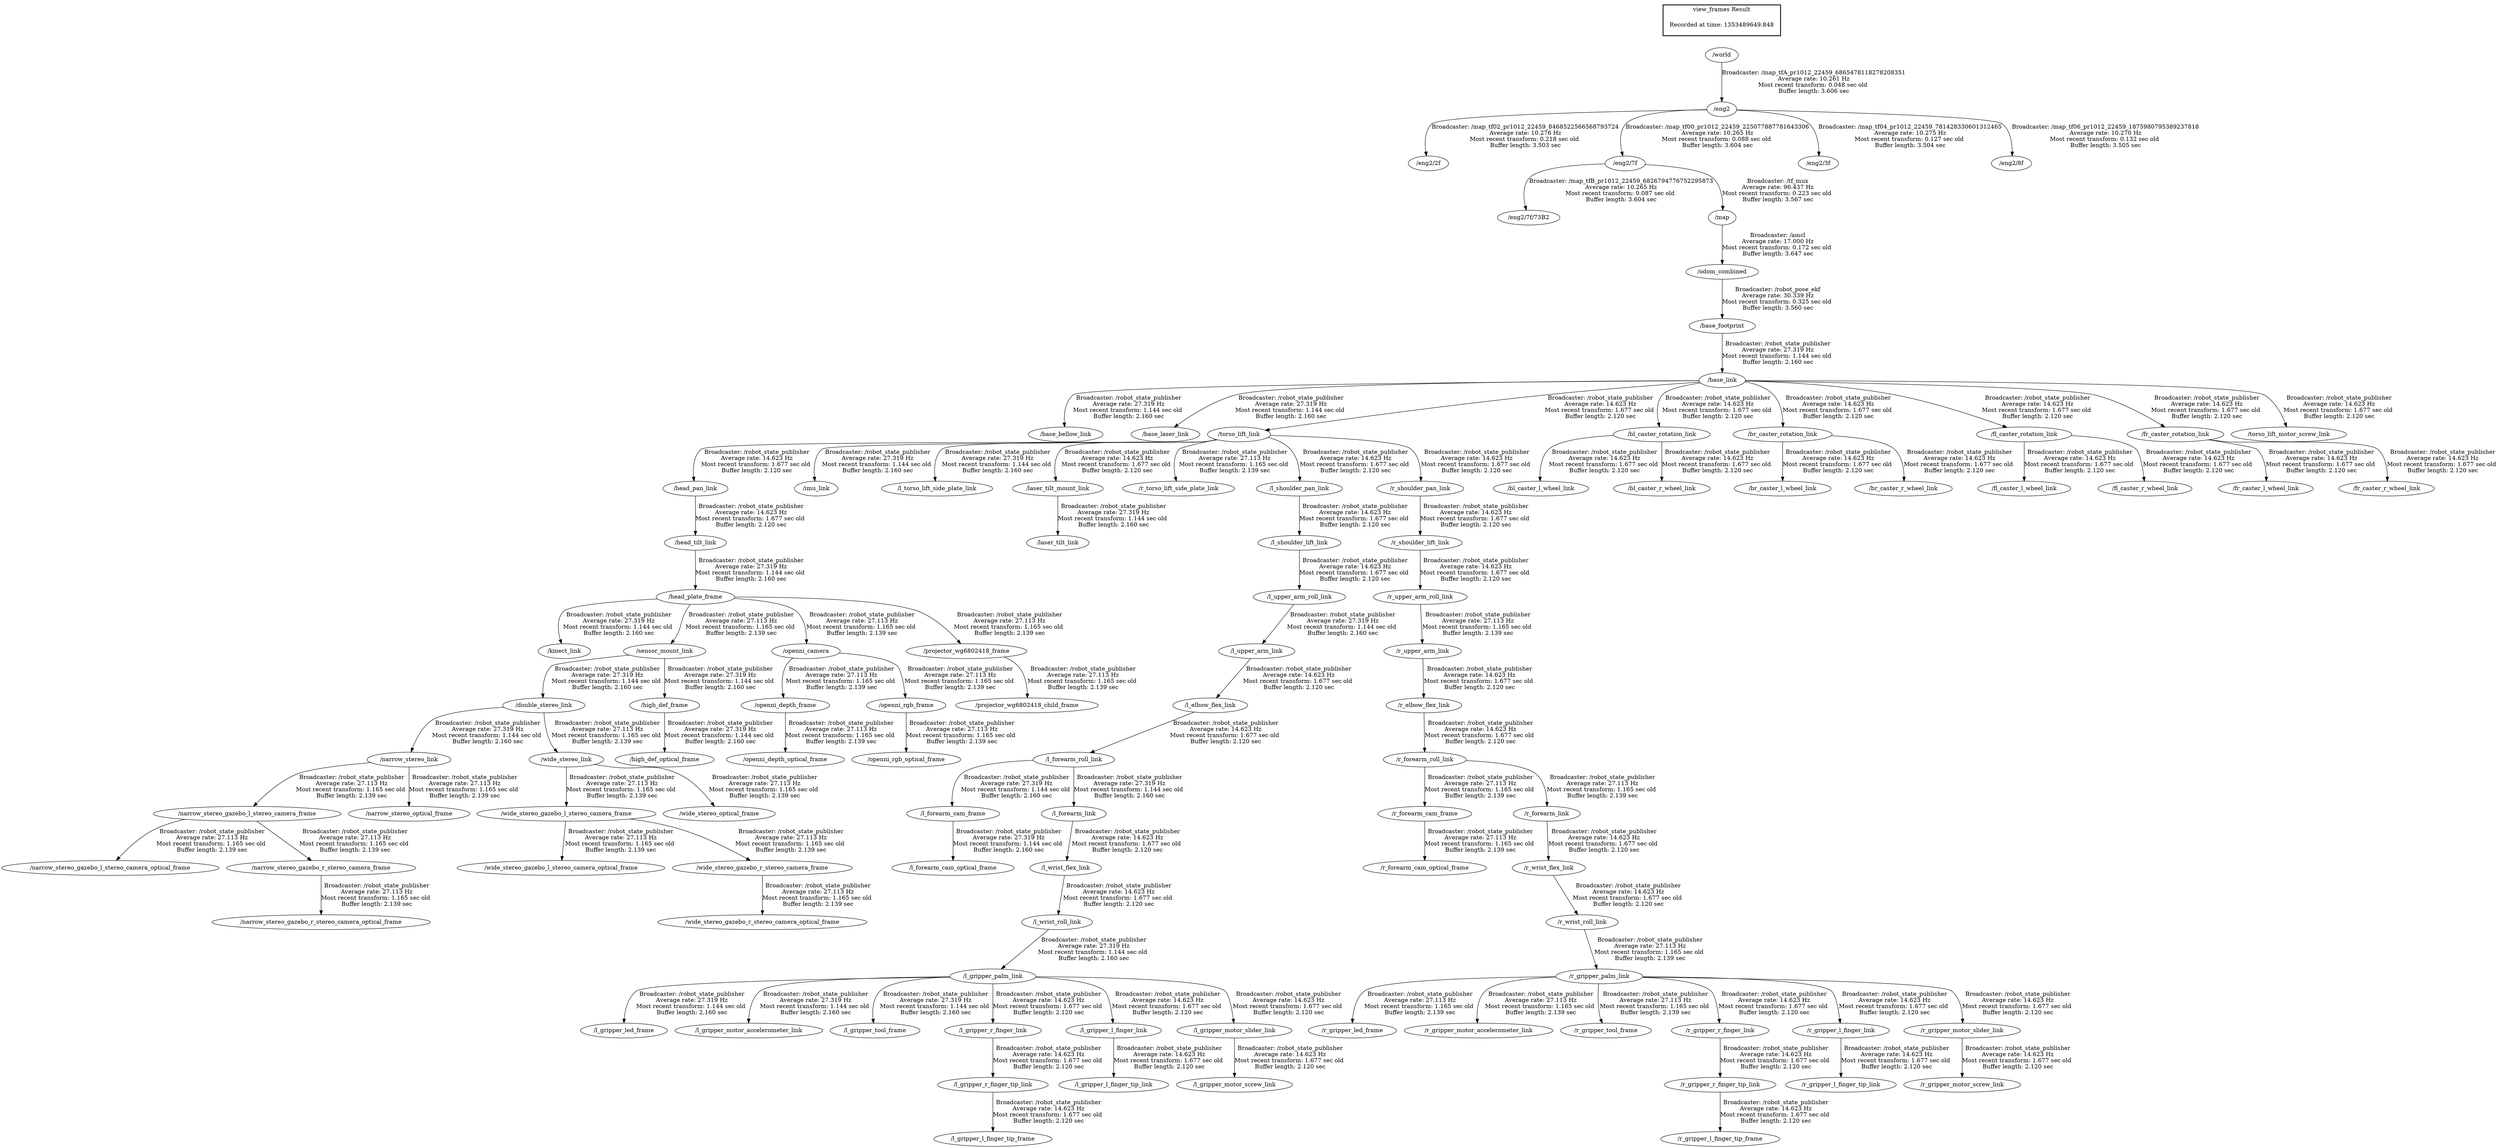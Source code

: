 digraph G {
"/eng2" -> "/eng2/2f"[label="Broadcaster: /map_tf02_pr1012_22459_8468522566568793724\nAverage rate: 10.276 Hz\nMost recent transform: 0.218 sec old \nBuffer length: 3.503 sec\n"];
"/world" -> "/eng2"[label="Broadcaster: /map_tfA_pr1012_22459_6865478118278208351\nAverage rate: 10.261 Hz\nMost recent transform: 0.048 sec old \nBuffer length: 3.606 sec\n"];
"/eng2/7f" -> "/eng2/7f/73B2"[label="Broadcaster: /map_tfB_pr1012_22459_6826794776752295873\nAverage rate: 10.265 Hz\nMost recent transform: 0.087 sec old \nBuffer length: 3.604 sec\n"];
"/eng2" -> "/eng2/7f"[label="Broadcaster: /map_tf00_pr1012_22459_225077887781643306\nAverage rate: 10.265 Hz\nMost recent transform: 0.088 sec old \nBuffer length: 3.604 sec\n"];
"/eng2" -> "/eng2/3f"[label="Broadcaster: /map_tf04_pr1012_22459_781428330601312465\nAverage rate: 10.275 Hz\nMost recent transform: 0.127 sec old \nBuffer length: 3.504 sec\n"];
"/eng2" -> "/eng2/8f"[label="Broadcaster: /map_tf06_pr1012_22459_1875980795389237818\nAverage rate: 10.270 Hz\nMost recent transform: 0.132 sec old \nBuffer length: 3.505 sec\n"];
"/odom_combined" -> "/base_footprint"[label="Broadcaster: /robot_pose_ekf\nAverage rate: 30.339 Hz\nMost recent transform: 0.325 sec old \nBuffer length: 3.560 sec\n"];
"/map" -> "/odom_combined"[label="Broadcaster: /amcl\nAverage rate: 17.000 Hz\nMost recent transform: 0.172 sec old \nBuffer length: 3.647 sec\n"];
"/eng2/7f" -> "/map"[label="Broadcaster: /tf_mux\nAverage rate: 96.437 Hz\nMost recent transform: 0.223 sec old \nBuffer length: 3.567 sec\n"];
"/base_link" -> "/base_bellow_link"[label="Broadcaster: /robot_state_publisher\nAverage rate: 27.319 Hz\nMost recent transform: 1.144 sec old \nBuffer length: 2.160 sec\n"];
"/base_footprint" -> "/base_link"[label="Broadcaster: /robot_state_publisher\nAverage rate: 27.319 Hz\nMost recent transform: 1.144 sec old \nBuffer length: 2.160 sec\n"];
"/head_plate_frame" -> "/kinect_link"[label="Broadcaster: /robot_state_publisher\nAverage rate: 27.319 Hz\nMost recent transform: 1.144 sec old \nBuffer length: 2.160 sec\n"];
"/head_tilt_link" -> "/head_plate_frame"[label="Broadcaster: /robot_state_publisher\nAverage rate: 27.319 Hz\nMost recent transform: 1.144 sec old \nBuffer length: 2.160 sec\n"];
"/base_link" -> "/base_laser_link"[label="Broadcaster: /robot_state_publisher\nAverage rate: 27.319 Hz\nMost recent transform: 1.144 sec old \nBuffer length: 2.160 sec\n"];
"/sensor_mount_link" -> "/double_stereo_link"[label="Broadcaster: /robot_state_publisher\nAverage rate: 27.319 Hz\nMost recent transform: 1.144 sec old \nBuffer length: 2.160 sec\n"];
"/head_plate_frame" -> "/sensor_mount_link"[label="Broadcaster: /robot_state_publisher\nAverage rate: 27.113 Hz\nMost recent transform: 1.165 sec old \nBuffer length: 2.139 sec\n"];
"/head_pan_link" -> "/head_tilt_link"[label="Broadcaster: /robot_state_publisher\nAverage rate: 14.623 Hz\nMost recent transform: 1.677 sec old \nBuffer length: 2.120 sec\n"];
"/sensor_mount_link" -> "/high_def_frame"[label="Broadcaster: /robot_state_publisher\nAverage rate: 27.319 Hz\nMost recent transform: 1.144 sec old \nBuffer length: 2.160 sec\n"];
"/high_def_frame" -> "/high_def_optical_frame"[label="Broadcaster: /robot_state_publisher\nAverage rate: 27.319 Hz\nMost recent transform: 1.144 sec old \nBuffer length: 2.160 sec\n"];
"/torso_lift_link" -> "/imu_link"[label="Broadcaster: /robot_state_publisher\nAverage rate: 27.319 Hz\nMost recent transform: 1.144 sec old \nBuffer length: 2.160 sec\n"];
"/base_link" -> "/torso_lift_link"[label="Broadcaster: /robot_state_publisher\nAverage rate: 14.623 Hz\nMost recent transform: 1.677 sec old \nBuffer length: 2.120 sec\n"];
"/l_forearm_roll_link" -> "/l_forearm_cam_frame"[label="Broadcaster: /robot_state_publisher\nAverage rate: 27.319 Hz\nMost recent transform: 1.144 sec old \nBuffer length: 2.160 sec\n"];
"/l_elbow_flex_link" -> "/l_forearm_roll_link"[label="Broadcaster: /robot_state_publisher\nAverage rate: 14.623 Hz\nMost recent transform: 1.677 sec old \nBuffer length: 2.120 sec\n"];
"/l_forearm_cam_frame" -> "/l_forearm_cam_optical_frame"[label="Broadcaster: /robot_state_publisher\nAverage rate: 27.319 Hz\nMost recent transform: 1.144 sec old \nBuffer length: 2.160 sec\n"];
"/l_forearm_roll_link" -> "/l_forearm_link"[label="Broadcaster: /robot_state_publisher\nAverage rate: 27.319 Hz\nMost recent transform: 1.144 sec old \nBuffer length: 2.160 sec\n"];
"/l_gripper_palm_link" -> "/l_gripper_led_frame"[label="Broadcaster: /robot_state_publisher\nAverage rate: 27.319 Hz\nMost recent transform: 1.144 sec old \nBuffer length: 2.160 sec\n"];
"/l_wrist_roll_link" -> "/l_gripper_palm_link"[label="Broadcaster: /robot_state_publisher\nAverage rate: 27.319 Hz\nMost recent transform: 1.144 sec old \nBuffer length: 2.160 sec\n"];
"/l_gripper_palm_link" -> "/l_gripper_motor_accelerometer_link"[label="Broadcaster: /robot_state_publisher\nAverage rate: 27.319 Hz\nMost recent transform: 1.144 sec old \nBuffer length: 2.160 sec\n"];
"/l_wrist_flex_link" -> "/l_wrist_roll_link"[label="Broadcaster: /robot_state_publisher\nAverage rate: 14.623 Hz\nMost recent transform: 1.677 sec old \nBuffer length: 2.120 sec\n"];
"/l_gripper_palm_link" -> "/l_gripper_tool_frame"[label="Broadcaster: /robot_state_publisher\nAverage rate: 27.319 Hz\nMost recent transform: 1.144 sec old \nBuffer length: 2.160 sec\n"];
"/torso_lift_link" -> "/l_torso_lift_side_plate_link"[label="Broadcaster: /robot_state_publisher\nAverage rate: 27.319 Hz\nMost recent transform: 1.144 sec old \nBuffer length: 2.160 sec\n"];
"/l_upper_arm_roll_link" -> "/l_upper_arm_link"[label="Broadcaster: /robot_state_publisher\nAverage rate: 27.319 Hz\nMost recent transform: 1.144 sec old \nBuffer length: 2.160 sec\n"];
"/l_shoulder_lift_link" -> "/l_upper_arm_roll_link"[label="Broadcaster: /robot_state_publisher\nAverage rate: 14.623 Hz\nMost recent transform: 1.677 sec old \nBuffer length: 2.120 sec\n"];
"/laser_tilt_mount_link" -> "/laser_tilt_link"[label="Broadcaster: /robot_state_publisher\nAverage rate: 27.319 Hz\nMost recent transform: 1.144 sec old \nBuffer length: 2.160 sec\n"];
"/torso_lift_link" -> "/laser_tilt_mount_link"[label="Broadcaster: /robot_state_publisher\nAverage rate: 14.623 Hz\nMost recent transform: 1.677 sec old \nBuffer length: 2.120 sec\n"];
"/double_stereo_link" -> "/narrow_stereo_link"[label="Broadcaster: /robot_state_publisher\nAverage rate: 27.319 Hz\nMost recent transform: 1.144 sec old \nBuffer length: 2.160 sec\n"];
"/narrow_stereo_link" -> "/narrow_stereo_gazebo_l_stereo_camera_frame"[label="Broadcaster: /robot_state_publisher\nAverage rate: 27.113 Hz\nMost recent transform: 1.165 sec old \nBuffer length: 2.139 sec\n"];
"/narrow_stereo_gazebo_l_stereo_camera_frame" -> "/narrow_stereo_gazebo_l_stereo_camera_optical_frame"[label="Broadcaster: /robot_state_publisher\nAverage rate: 27.113 Hz\nMost recent transform: 1.165 sec old \nBuffer length: 2.139 sec\n"];
"/narrow_stereo_gazebo_l_stereo_camera_frame" -> "/narrow_stereo_gazebo_r_stereo_camera_frame"[label="Broadcaster: /robot_state_publisher\nAverage rate: 27.113 Hz\nMost recent transform: 1.165 sec old \nBuffer length: 2.139 sec\n"];
"/narrow_stereo_gazebo_r_stereo_camera_frame" -> "/narrow_stereo_gazebo_r_stereo_camera_optical_frame"[label="Broadcaster: /robot_state_publisher\nAverage rate: 27.113 Hz\nMost recent transform: 1.165 sec old \nBuffer length: 2.139 sec\n"];
"/narrow_stereo_link" -> "/narrow_stereo_optical_frame"[label="Broadcaster: /robot_state_publisher\nAverage rate: 27.113 Hz\nMost recent transform: 1.165 sec old \nBuffer length: 2.139 sec\n"];
"/head_plate_frame" -> "/openni_camera"[label="Broadcaster: /robot_state_publisher\nAverage rate: 27.113 Hz\nMost recent transform: 1.165 sec old \nBuffer length: 2.139 sec\n"];
"/openni_camera" -> "/openni_depth_frame"[label="Broadcaster: /robot_state_publisher\nAverage rate: 27.113 Hz\nMost recent transform: 1.165 sec old \nBuffer length: 2.139 sec\n"];
"/openni_depth_frame" -> "/openni_depth_optical_frame"[label="Broadcaster: /robot_state_publisher\nAverage rate: 27.113 Hz\nMost recent transform: 1.165 sec old \nBuffer length: 2.139 sec\n"];
"/openni_camera" -> "/openni_rgb_frame"[label="Broadcaster: /robot_state_publisher\nAverage rate: 27.113 Hz\nMost recent transform: 1.165 sec old \nBuffer length: 2.139 sec\n"];
"/openni_rgb_frame" -> "/openni_rgb_optical_frame"[label="Broadcaster: /robot_state_publisher\nAverage rate: 27.113 Hz\nMost recent transform: 1.165 sec old \nBuffer length: 2.139 sec\n"];
"/projector_wg6802418_frame" -> "/projector_wg6802418_child_frame"[label="Broadcaster: /robot_state_publisher\nAverage rate: 27.113 Hz\nMost recent transform: 1.165 sec old \nBuffer length: 2.139 sec\n"];
"/head_plate_frame" -> "/projector_wg6802418_frame"[label="Broadcaster: /robot_state_publisher\nAverage rate: 27.113 Hz\nMost recent transform: 1.165 sec old \nBuffer length: 2.139 sec\n"];
"/r_forearm_roll_link" -> "/r_forearm_cam_frame"[label="Broadcaster: /robot_state_publisher\nAverage rate: 27.113 Hz\nMost recent transform: 1.165 sec old \nBuffer length: 2.139 sec\n"];
"/r_elbow_flex_link" -> "/r_forearm_roll_link"[label="Broadcaster: /robot_state_publisher\nAverage rate: 14.623 Hz\nMost recent transform: 1.677 sec old \nBuffer length: 2.120 sec\n"];
"/r_forearm_cam_frame" -> "/r_forearm_cam_optical_frame"[label="Broadcaster: /robot_state_publisher\nAverage rate: 27.113 Hz\nMost recent transform: 1.165 sec old \nBuffer length: 2.139 sec\n"];
"/r_forearm_roll_link" -> "/r_forearm_link"[label="Broadcaster: /robot_state_publisher\nAverage rate: 27.113 Hz\nMost recent transform: 1.165 sec old \nBuffer length: 2.139 sec\n"];
"/r_gripper_palm_link" -> "/r_gripper_led_frame"[label="Broadcaster: /robot_state_publisher\nAverage rate: 27.113 Hz\nMost recent transform: 1.165 sec old \nBuffer length: 2.139 sec\n"];
"/r_wrist_roll_link" -> "/r_gripper_palm_link"[label="Broadcaster: /robot_state_publisher\nAverage rate: 27.113 Hz\nMost recent transform: 1.165 sec old \nBuffer length: 2.139 sec\n"];
"/r_gripper_palm_link" -> "/r_gripper_motor_accelerometer_link"[label="Broadcaster: /robot_state_publisher\nAverage rate: 27.113 Hz\nMost recent transform: 1.165 sec old \nBuffer length: 2.139 sec\n"];
"/r_wrist_flex_link" -> "/r_wrist_roll_link"[label="Broadcaster: /robot_state_publisher\nAverage rate: 14.623 Hz\nMost recent transform: 1.677 sec old \nBuffer length: 2.120 sec\n"];
"/r_gripper_palm_link" -> "/r_gripper_tool_frame"[label="Broadcaster: /robot_state_publisher\nAverage rate: 27.113 Hz\nMost recent transform: 1.165 sec old \nBuffer length: 2.139 sec\n"];
"/torso_lift_link" -> "/r_torso_lift_side_plate_link"[label="Broadcaster: /robot_state_publisher\nAverage rate: 27.113 Hz\nMost recent transform: 1.165 sec old \nBuffer length: 2.139 sec\n"];
"/r_upper_arm_roll_link" -> "/r_upper_arm_link"[label="Broadcaster: /robot_state_publisher\nAverage rate: 27.113 Hz\nMost recent transform: 1.165 sec old \nBuffer length: 2.139 sec\n"];
"/r_shoulder_lift_link" -> "/r_upper_arm_roll_link"[label="Broadcaster: /robot_state_publisher\nAverage rate: 14.623 Hz\nMost recent transform: 1.677 sec old \nBuffer length: 2.120 sec\n"];
"/double_stereo_link" -> "/wide_stereo_link"[label="Broadcaster: /robot_state_publisher\nAverage rate: 27.113 Hz\nMost recent transform: 1.165 sec old \nBuffer length: 2.139 sec\n"];
"/wide_stereo_link" -> "/wide_stereo_gazebo_l_stereo_camera_frame"[label="Broadcaster: /robot_state_publisher\nAverage rate: 27.113 Hz\nMost recent transform: 1.165 sec old \nBuffer length: 2.139 sec\n"];
"/wide_stereo_gazebo_l_stereo_camera_frame" -> "/wide_stereo_gazebo_l_stereo_camera_optical_frame"[label="Broadcaster: /robot_state_publisher\nAverage rate: 27.113 Hz\nMost recent transform: 1.165 sec old \nBuffer length: 2.139 sec\n"];
"/wide_stereo_gazebo_l_stereo_camera_frame" -> "/wide_stereo_gazebo_r_stereo_camera_frame"[label="Broadcaster: /robot_state_publisher\nAverage rate: 27.113 Hz\nMost recent transform: 1.165 sec old \nBuffer length: 2.139 sec\n"];
"/wide_stereo_gazebo_r_stereo_camera_frame" -> "/wide_stereo_gazebo_r_stereo_camera_optical_frame"[label="Broadcaster: /robot_state_publisher\nAverage rate: 27.113 Hz\nMost recent transform: 1.165 sec old \nBuffer length: 2.139 sec\n"];
"/wide_stereo_link" -> "/wide_stereo_optical_frame"[label="Broadcaster: /robot_state_publisher\nAverage rate: 27.113 Hz\nMost recent transform: 1.165 sec old \nBuffer length: 2.139 sec\n"];
"/bl_caster_rotation_link" -> "/bl_caster_l_wheel_link"[label="Broadcaster: /robot_state_publisher\nAverage rate: 14.623 Hz\nMost recent transform: 1.677 sec old \nBuffer length: 2.120 sec\n"];
"/base_link" -> "/bl_caster_rotation_link"[label="Broadcaster: /robot_state_publisher\nAverage rate: 14.623 Hz\nMost recent transform: 1.677 sec old \nBuffer length: 2.120 sec\n"];
"/bl_caster_rotation_link" -> "/bl_caster_r_wheel_link"[label="Broadcaster: /robot_state_publisher\nAverage rate: 14.623 Hz\nMost recent transform: 1.677 sec old \nBuffer length: 2.120 sec\n"];
"/br_caster_rotation_link" -> "/br_caster_l_wheel_link"[label="Broadcaster: /robot_state_publisher\nAverage rate: 14.623 Hz\nMost recent transform: 1.677 sec old \nBuffer length: 2.120 sec\n"];
"/base_link" -> "/br_caster_rotation_link"[label="Broadcaster: /robot_state_publisher\nAverage rate: 14.623 Hz\nMost recent transform: 1.677 sec old \nBuffer length: 2.120 sec\n"];
"/br_caster_rotation_link" -> "/br_caster_r_wheel_link"[label="Broadcaster: /robot_state_publisher\nAverage rate: 14.623 Hz\nMost recent transform: 1.677 sec old \nBuffer length: 2.120 sec\n"];
"/fl_caster_rotation_link" -> "/fl_caster_l_wheel_link"[label="Broadcaster: /robot_state_publisher\nAverage rate: 14.623 Hz\nMost recent transform: 1.677 sec old \nBuffer length: 2.120 sec\n"];
"/base_link" -> "/fl_caster_rotation_link"[label="Broadcaster: /robot_state_publisher\nAverage rate: 14.623 Hz\nMost recent transform: 1.677 sec old \nBuffer length: 2.120 sec\n"];
"/fl_caster_rotation_link" -> "/fl_caster_r_wheel_link"[label="Broadcaster: /robot_state_publisher\nAverage rate: 14.623 Hz\nMost recent transform: 1.677 sec old \nBuffer length: 2.120 sec\n"];
"/fr_caster_rotation_link" -> "/fr_caster_l_wheel_link"[label="Broadcaster: /robot_state_publisher\nAverage rate: 14.623 Hz\nMost recent transform: 1.677 sec old \nBuffer length: 2.120 sec\n"];
"/base_link" -> "/fr_caster_rotation_link"[label="Broadcaster: /robot_state_publisher\nAverage rate: 14.623 Hz\nMost recent transform: 1.677 sec old \nBuffer length: 2.120 sec\n"];
"/fr_caster_rotation_link" -> "/fr_caster_r_wheel_link"[label="Broadcaster: /robot_state_publisher\nAverage rate: 14.623 Hz\nMost recent transform: 1.677 sec old \nBuffer length: 2.120 sec\n"];
"/torso_lift_link" -> "/head_pan_link"[label="Broadcaster: /robot_state_publisher\nAverage rate: 14.623 Hz\nMost recent transform: 1.677 sec old \nBuffer length: 2.120 sec\n"];
"/l_upper_arm_link" -> "/l_elbow_flex_link"[label="Broadcaster: /robot_state_publisher\nAverage rate: 14.623 Hz\nMost recent transform: 1.677 sec old \nBuffer length: 2.120 sec\n"];
"/l_gripper_r_finger_tip_link" -> "/l_gripper_l_finger_tip_frame"[label="Broadcaster: /robot_state_publisher\nAverage rate: 14.623 Hz\nMost recent transform: 1.677 sec old \nBuffer length: 2.120 sec\n"];
"/l_gripper_r_finger_link" -> "/l_gripper_r_finger_tip_link"[label="Broadcaster: /robot_state_publisher\nAverage rate: 14.623 Hz\nMost recent transform: 1.677 sec old \nBuffer length: 2.120 sec\n"];
"/l_gripper_palm_link" -> "/l_gripper_l_finger_link"[label="Broadcaster: /robot_state_publisher\nAverage rate: 14.623 Hz\nMost recent transform: 1.677 sec old \nBuffer length: 2.120 sec\n"];
"/l_gripper_l_finger_link" -> "/l_gripper_l_finger_tip_link"[label="Broadcaster: /robot_state_publisher\nAverage rate: 14.623 Hz\nMost recent transform: 1.677 sec old \nBuffer length: 2.120 sec\n"];
"/l_gripper_motor_slider_link" -> "/l_gripper_motor_screw_link"[label="Broadcaster: /robot_state_publisher\nAverage rate: 14.623 Hz\nMost recent transform: 1.677 sec old \nBuffer length: 2.120 sec\n"];
"/l_gripper_palm_link" -> "/l_gripper_motor_slider_link"[label="Broadcaster: /robot_state_publisher\nAverage rate: 14.623 Hz\nMost recent transform: 1.677 sec old \nBuffer length: 2.120 sec\n"];
"/l_gripper_palm_link" -> "/l_gripper_r_finger_link"[label="Broadcaster: /robot_state_publisher\nAverage rate: 14.623 Hz\nMost recent transform: 1.677 sec old \nBuffer length: 2.120 sec\n"];
"/l_shoulder_pan_link" -> "/l_shoulder_lift_link"[label="Broadcaster: /robot_state_publisher\nAverage rate: 14.623 Hz\nMost recent transform: 1.677 sec old \nBuffer length: 2.120 sec\n"];
"/torso_lift_link" -> "/l_shoulder_pan_link"[label="Broadcaster: /robot_state_publisher\nAverage rate: 14.623 Hz\nMost recent transform: 1.677 sec old \nBuffer length: 2.120 sec\n"];
"/l_forearm_link" -> "/l_wrist_flex_link"[label="Broadcaster: /robot_state_publisher\nAverage rate: 14.623 Hz\nMost recent transform: 1.677 sec old \nBuffer length: 2.120 sec\n"];
"/r_upper_arm_link" -> "/r_elbow_flex_link"[label="Broadcaster: /robot_state_publisher\nAverage rate: 14.623 Hz\nMost recent transform: 1.677 sec old \nBuffer length: 2.120 sec\n"];
"/r_gripper_r_finger_tip_link" -> "/r_gripper_l_finger_tip_frame"[label="Broadcaster: /robot_state_publisher\nAverage rate: 14.623 Hz\nMost recent transform: 1.677 sec old \nBuffer length: 2.120 sec\n"];
"/r_gripper_r_finger_link" -> "/r_gripper_r_finger_tip_link"[label="Broadcaster: /robot_state_publisher\nAverage rate: 14.623 Hz\nMost recent transform: 1.677 sec old \nBuffer length: 2.120 sec\n"];
"/r_gripper_palm_link" -> "/r_gripper_l_finger_link"[label="Broadcaster: /robot_state_publisher\nAverage rate: 14.623 Hz\nMost recent transform: 1.677 sec old \nBuffer length: 2.120 sec\n"];
"/r_gripper_l_finger_link" -> "/r_gripper_l_finger_tip_link"[label="Broadcaster: /robot_state_publisher\nAverage rate: 14.623 Hz\nMost recent transform: 1.677 sec old \nBuffer length: 2.120 sec\n"];
"/r_gripper_motor_slider_link" -> "/r_gripper_motor_screw_link"[label="Broadcaster: /robot_state_publisher\nAverage rate: 14.623 Hz\nMost recent transform: 1.677 sec old \nBuffer length: 2.120 sec\n"];
"/r_gripper_palm_link" -> "/r_gripper_motor_slider_link"[label="Broadcaster: /robot_state_publisher\nAverage rate: 14.623 Hz\nMost recent transform: 1.677 sec old \nBuffer length: 2.120 sec\n"];
"/r_gripper_palm_link" -> "/r_gripper_r_finger_link"[label="Broadcaster: /robot_state_publisher\nAverage rate: 14.623 Hz\nMost recent transform: 1.677 sec old \nBuffer length: 2.120 sec\n"];
"/r_shoulder_pan_link" -> "/r_shoulder_lift_link"[label="Broadcaster: /robot_state_publisher\nAverage rate: 14.623 Hz\nMost recent transform: 1.677 sec old \nBuffer length: 2.120 sec\n"];
"/torso_lift_link" -> "/r_shoulder_pan_link"[label="Broadcaster: /robot_state_publisher\nAverage rate: 14.623 Hz\nMost recent transform: 1.677 sec old \nBuffer length: 2.120 sec\n"];
"/r_forearm_link" -> "/r_wrist_flex_link"[label="Broadcaster: /robot_state_publisher\nAverage rate: 14.623 Hz\nMost recent transform: 1.677 sec old \nBuffer length: 2.120 sec\n"];
"/base_link" -> "/torso_lift_motor_screw_link"[label="Broadcaster: /robot_state_publisher\nAverage rate: 14.623 Hz\nMost recent transform: 1.677 sec old \nBuffer length: 2.120 sec\n"];
edge [style=invis];
 subgraph cluster_legend { style=bold; color=black; label ="view_frames Result";
"Recorded at time: 1353489649.848"[ shape=plaintext ] ;
 }->"/world";
}